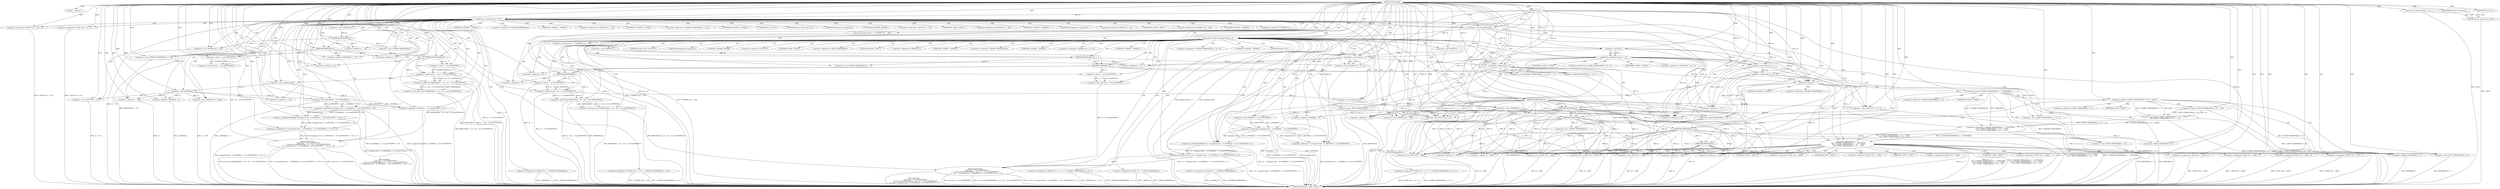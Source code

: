 digraph IGDstartelt {  
"1000102" [label = "(METHOD,IGDstartelt)" ]
"1000386" [label = "(METHOD_RETURN,__int64 __cdecl)" ]
"1000103" [label = "(PARAM,__int64 a1)" ]
"1000104" [label = "(PARAM,int a2)" ]
"1000107" [label = "(<operator>.assignment,result = a1)" ]
"1000111" [label = "(<operator>.greaterThan,a2 > 127)" ]
"1000115" [label = "(<operator>.assignment,*(_DWORD *)a1 = *(_DWORD *)HIDWORD(a1))" ]
"1000117" [label = "(<operator>.cast,(_DWORD *)a1)" ]
"1000121" [label = "(<operator>.cast,(_DWORD *)HIDWORD(a1))" ]
"1000123" [label = "(HIDWORD,HIDWORD(a1))" ]
"1000125" [label = "(<operator>.assignment,*(_DWORD *)(a1 + 123) = *(_DWORD *)(HIDWORD(a1) + 123))" ]
"1000127" [label = "(<operator>.cast,(_DWORD *)(a1 + 123))" ]
"1000129" [label = "(<operator>.addition,a1 + 123)" ]
"1000133" [label = "(<operator>.cast,(_DWORD *)(HIDWORD(a1) + 123))" ]
"1000135" [label = "(<operator>.addition,HIDWORD(a1) + 123)" ]
"1000136" [label = "(HIDWORD,HIDWORD(a1))" ]
"1000139" [label = "(qmemcpy,qmemcpy(\n      (void *)((a1 + 4) & 0xFFFFFFFC),\n      (const void *)(HIDWORD(a1) - (a1 - ((a1 + 4) & 0xFFFFFFFC))),\n      4 * (((unsigned int)a1 - (((_DWORD)a1 + 4) & 0xFFFFFFFC) + 127) >> 2)))" ]
"1000140" [label = "(<operator>.cast,(void *)((a1 + 4) & 0xFFFFFFFC))" ]
"1000142" [label = "(<operator>.and,(a1 + 4) & 0xFFFFFFFC)" ]
"1000143" [label = "(<operator>.addition,a1 + 4)" ]
"1000147" [label = "(<operator>.cast,(const void *)(HIDWORD(a1) - (a1 - ((a1 + 4) & 0xFFFFFFFC))))" ]
"1000149" [label = "(<operator>.subtraction,HIDWORD(a1) - (a1 - ((a1 + 4) & 0xFFFFFFFC)))" ]
"1000150" [label = "(HIDWORD,HIDWORD(a1))" ]
"1000152" [label = "(<operator>.subtraction,a1 - ((a1 + 4) & 0xFFFFFFFC))" ]
"1000154" [label = "(<operator>.and,(a1 + 4) & 0xFFFFFFFC)" ]
"1000155" [label = "(<operator>.addition,a1 + 4)" ]
"1000159" [label = "(<operator>.multiplication,4 * (((unsigned int)a1 - (((_DWORD)a1 + 4) & 0xFFFFFFFC) + 127) >> 2))" ]
"1000161" [label = "(<operator>.arithmeticShiftRight,((unsigned int)a1 - (((_DWORD)a1 + 4) & 0xFFFFFFFC) + 127) >> 2)" ]
"1000162" [label = "(<operator>.subtraction,(unsigned int)a1 - (((_DWORD)a1 + 4) & 0xFFFFFFFC) + 127)" ]
"1000163" [label = "(<operator>.cast,(unsigned int)a1)" ]
"1000166" [label = "(<operator>.addition,(((_DWORD)a1 + 4) & 0xFFFFFFFC) + 127)" ]
"1000167" [label = "(<operator>.and,((_DWORD)a1 + 4) & 0xFFFFFFFC)" ]
"1000168" [label = "(<operator>.addition,(_DWORD)a1 + 4)" ]
"1000169" [label = "(<operator>.cast,(_DWORD)a1)" ]
"1000176" [label = "(<operator>.assignment,*(_BYTE *)(a1 + 127) = 0)" ]
"1000178" [label = "(<operator>.cast,(_BYTE *)(a1 + 127))" ]
"1000180" [label = "(<operator>.addition,a1 + 127)" ]
"1000184" [label = "(<operator>.preIncrement,++*(_DWORD *)(a1 + 384))" ]
"1000186" [label = "(<operator>.cast,(_DWORD *)(a1 + 384))" ]
"1000188" [label = "(<operator>.addition,a1 + 384)" ]
"1000194" [label = "(<operator>.lessThan,(unsigned int)a2 < 4)" ]
"1000195" [label = "(<operator>.cast,(unsigned int)a2)" ]
"1000201" [label = "(IDENTIFIER,a2,if ( a2 ))" ]
"1000203" [label = "(<operator>.assignment,*(_BYTE *)a1 = *(_BYTE *)HIDWORD(a1))" ]
"1000205" [label = "(<operator>.cast,(_BYTE *)a1)" ]
"1000209" [label = "(<operator>.cast,(_BYTE *)HIDWORD(a1))" ]
"1000211" [label = "(HIDWORD,HIDWORD(a1))" ]
"1000214" [label = "(<operator>.notEquals,(a2 & 2) != 0)" ]
"1000215" [label = "(<operator>.and,a2 & 2)" ]
"1000219" [label = "(<operator>.assignment,*(_WORD *)(a1 + a2 - 2) = *(_WORD *)(HIDWORD(a1) + a2 - 2))" ]
"1000221" [label = "(<operator>.cast,(_WORD *)(a1 + a2 - 2))" ]
"1000223" [label = "(<operator>.addition,a1 + a2 - 2)" ]
"1000225" [label = "(<operator>.subtraction,a2 - 2)" ]
"1000229" [label = "(<operator>.cast,(_WORD *)(HIDWORD(a1) + a2 - 2))" ]
"1000231" [label = "(<operator>.addition,HIDWORD(a1) + a2 - 2)" ]
"1000232" [label = "(HIDWORD,HIDWORD(a1))" ]
"1000234" [label = "(<operator>.subtraction,a2 - 2)" ]
"1000239" [label = "(<operator>.assignment,*(_DWORD *)a1 = *(_DWORD *)HIDWORD(a1))" ]
"1000241" [label = "(<operator>.cast,(_DWORD *)a1)" ]
"1000245" [label = "(<operator>.cast,(_DWORD *)HIDWORD(a1))" ]
"1000247" [label = "(HIDWORD,HIDWORD(a1))" ]
"1000249" [label = "(<operator>.assignment,*(_DWORD *)(a1 + a2 - 4) = *(_DWORD *)(HIDWORD(a1) + a2 - 4))" ]
"1000251" [label = "(<operator>.cast,(_DWORD *)(a1 + a2 - 4))" ]
"1000253" [label = "(<operator>.addition,a1 + a2 - 4)" ]
"1000255" [label = "(<operator>.subtraction,a2 - 4)" ]
"1000259" [label = "(<operator>.cast,(_DWORD *)(HIDWORD(a1) + a2 - 4))" ]
"1000261" [label = "(<operator>.addition,HIDWORD(a1) + a2 - 4)" ]
"1000262" [label = "(HIDWORD,HIDWORD(a1))" ]
"1000264" [label = "(<operator>.subtraction,a2 - 4)" ]
"1000267" [label = "(qmemcpy,qmemcpy(\n        (void *)((a1 + 4) & 0xFFFFFFFC),\n        (const void *)(HIDWORD(a1) - (a1 - ((a1 + 4) & 0xFFFFFFFC))),\n        4 * ((a2 + (unsigned int)a1 - (((_DWORD)a1 + 4) & 0xFFFFFFFC)) >> 2)))" ]
"1000268" [label = "(<operator>.cast,(void *)((a1 + 4) & 0xFFFFFFFC))" ]
"1000270" [label = "(<operator>.and,(a1 + 4) & 0xFFFFFFFC)" ]
"1000271" [label = "(<operator>.addition,a1 + 4)" ]
"1000275" [label = "(<operator>.cast,(const void *)(HIDWORD(a1) - (a1 - ((a1 + 4) & 0xFFFFFFFC))))" ]
"1000277" [label = "(<operator>.subtraction,HIDWORD(a1) - (a1 - ((a1 + 4) & 0xFFFFFFFC)))" ]
"1000278" [label = "(HIDWORD,HIDWORD(a1))" ]
"1000280" [label = "(<operator>.subtraction,a1 - ((a1 + 4) & 0xFFFFFFFC))" ]
"1000282" [label = "(<operator>.and,(a1 + 4) & 0xFFFFFFFC)" ]
"1000283" [label = "(<operator>.addition,a1 + 4)" ]
"1000287" [label = "(<operator>.multiplication,4 * ((a2 + (unsigned int)a1 - (((_DWORD)a1 + 4) & 0xFFFFFFFC)) >> 2))" ]
"1000289" [label = "(<operator>.arithmeticShiftRight,(a2 + (unsigned int)a1 - (((_DWORD)a1 + 4) & 0xFFFFFFFC)) >> 2)" ]
"1000290" [label = "(<operator>.addition,a2 + (unsigned int)a1 - (((_DWORD)a1 + 4) & 0xFFFFFFFC))" ]
"1000292" [label = "(<operator>.subtraction,(unsigned int)a1 - (((_DWORD)a1 + 4) & 0xFFFFFFFC))" ]
"1000293" [label = "(<operator>.cast,(unsigned int)a1)" ]
"1000296" [label = "(<operator>.and,((_DWORD)a1 + 4) & 0xFFFFFFFC)" ]
"1000297" [label = "(<operator>.addition,(_DWORD)a1 + 4)" ]
"1000298" [label = "(<operator>.cast,(_DWORD)a1)" ]
"1000304" [label = "(<operator>.assignment,*(_BYTE *)(a1 + a2) = 0)" ]
"1000306" [label = "(<operator>.cast,(_BYTE *)(a1 + a2))" ]
"1000308" [label = "(<operator>.addition,a1 + a2)" ]
"1000312" [label = "(<operator>.preIncrement,++*(_DWORD *)(a1 + 384))" ]
"1000314" [label = "(<operator>.cast,(_DWORD *)(a1 + 384))" ]
"1000316" [label = "(<operator>.addition,a1 + 384)" ]
"1000320" [label = "(<operator>.logicalAnd,a2 == 7\n      && *(_DWORD *)HIDWORD(a1) == 1987208563\n      && *(_WORD *)(HIDWORD(a1) + 4) == 25449\n      && *(_BYTE *)(HIDWORD(a1) + 6) == 101)" ]
"1000321" [label = "(<operator>.equals,a2 == 7)" ]
"1000324" [label = "(<operator>.logicalAnd,*(_DWORD *)HIDWORD(a1) == 1987208563\n      && *(_WORD *)(HIDWORD(a1) + 4) == 25449\n      && *(_BYTE *)(HIDWORD(a1) + 6) == 101)" ]
"1000325" [label = "(<operator>.equals,*(_DWORD *)HIDWORD(a1) == 1987208563)" ]
"1000327" [label = "(<operator>.cast,(_DWORD *)HIDWORD(a1))" ]
"1000329" [label = "(HIDWORD,HIDWORD(a1))" ]
"1000332" [label = "(<operator>.logicalAnd,*(_WORD *)(HIDWORD(a1) + 4) == 25449\n      && *(_BYTE *)(HIDWORD(a1) + 6) == 101)" ]
"1000333" [label = "(<operator>.equals,*(_WORD *)(HIDWORD(a1) + 4) == 25449)" ]
"1000335" [label = "(<operator>.cast,(_WORD *)(HIDWORD(a1) + 4))" ]
"1000337" [label = "(<operator>.addition,HIDWORD(a1) + 4)" ]
"1000338" [label = "(HIDWORD,HIDWORD(a1))" ]
"1000342" [label = "(<operator>.equals,*(_BYTE *)(HIDWORD(a1) + 6) == 101)" ]
"1000344" [label = "(<operator>.cast,(_BYTE *)(HIDWORD(a1) + 6))" ]
"1000346" [label = "(<operator>.addition,HIDWORD(a1) + 6)" ]
"1000347" [label = "(HIDWORD,HIDWORD(a1))" ]
"1000352" [label = "(<operator>.assignment,*(_BYTE *)(a1 + 2436) = 0)" ]
"1000354" [label = "(<operator>.cast,(_BYTE *)(a1 + 2436))" ]
"1000356" [label = "(<operator>.addition,a1 + 2436)" ]
"1000360" [label = "(<operator>.assignment,*(_BYTE *)(a1 + 2564) = 0)" ]
"1000362" [label = "(<operator>.cast,(_BYTE *)(a1 + 2564))" ]
"1000364" [label = "(<operator>.addition,a1 + 2564)" ]
"1000368" [label = "(<operator>.assignment,*(_BYTE *)(a1 + 2692) = 0)" ]
"1000370" [label = "(<operator>.cast,(_BYTE *)(a1 + 2692))" ]
"1000372" [label = "(<operator>.addition,a1 + 2692)" ]
"1000376" [label = "(<operator>.assignment,*(_BYTE *)(a1 + 2820) = 0)" ]
"1000378" [label = "(<operator>.cast,(_BYTE *)(a1 + 2820))" ]
"1000380" [label = "(<operator>.addition,a1 + 2820)" ]
"1000384" [label = "(RETURN,return result;,return result;)" ]
"1000385" [label = "(IDENTIFIER,result,return result;)" ]
"1000116" [label = "(<operator>.indirection,*(_DWORD *)a1)" ]
"1000118" [label = "(UNKNOWN,_DWORD *,_DWORD *)" ]
"1000120" [label = "(<operator>.indirection,*(_DWORD *)HIDWORD(a1))" ]
"1000122" [label = "(UNKNOWN,_DWORD *,_DWORD *)" ]
"1000126" [label = "(<operator>.indirection,*(_DWORD *)(a1 + 123))" ]
"1000128" [label = "(UNKNOWN,_DWORD *,_DWORD *)" ]
"1000132" [label = "(<operator>.indirection,*(_DWORD *)(HIDWORD(a1) + 123))" ]
"1000134" [label = "(UNKNOWN,_DWORD *,_DWORD *)" ]
"1000141" [label = "(UNKNOWN,void *,void *)" ]
"1000148" [label = "(UNKNOWN,const void *,const void *)" ]
"1000164" [label = "(UNKNOWN,unsigned int,unsigned int)" ]
"1000170" [label = "(UNKNOWN,_DWORD,_DWORD)" ]
"1000177" [label = "(<operator>.indirection,*(_BYTE *)(a1 + 127))" ]
"1000179" [label = "(UNKNOWN,_BYTE *,_BYTE *)" ]
"1000185" [label = "(<operator>.indirection,*(_DWORD *)(a1 + 384))" ]
"1000187" [label = "(UNKNOWN,_DWORD *,_DWORD *)" ]
"1000196" [label = "(UNKNOWN,unsigned int,unsigned int)" ]
"1000204" [label = "(<operator>.indirection,*(_BYTE *)a1)" ]
"1000206" [label = "(UNKNOWN,_BYTE *,_BYTE *)" ]
"1000208" [label = "(<operator>.indirection,*(_BYTE *)HIDWORD(a1))" ]
"1000210" [label = "(UNKNOWN,_BYTE *,_BYTE *)" ]
"1000220" [label = "(<operator>.indirection,*(_WORD *)(a1 + a2 - 2))" ]
"1000222" [label = "(UNKNOWN,_WORD *,_WORD *)" ]
"1000228" [label = "(<operator>.indirection,*(_WORD *)(HIDWORD(a1) + a2 - 2))" ]
"1000230" [label = "(UNKNOWN,_WORD *,_WORD *)" ]
"1000240" [label = "(<operator>.indirection,*(_DWORD *)a1)" ]
"1000242" [label = "(UNKNOWN,_DWORD *,_DWORD *)" ]
"1000244" [label = "(<operator>.indirection,*(_DWORD *)HIDWORD(a1))" ]
"1000246" [label = "(UNKNOWN,_DWORD *,_DWORD *)" ]
"1000250" [label = "(<operator>.indirection,*(_DWORD *)(a1 + a2 - 4))" ]
"1000252" [label = "(UNKNOWN,_DWORD *,_DWORD *)" ]
"1000258" [label = "(<operator>.indirection,*(_DWORD *)(HIDWORD(a1) + a2 - 4))" ]
"1000260" [label = "(UNKNOWN,_DWORD *,_DWORD *)" ]
"1000269" [label = "(UNKNOWN,void *,void *)" ]
"1000276" [label = "(UNKNOWN,const void *,const void *)" ]
"1000294" [label = "(UNKNOWN,unsigned int,unsigned int)" ]
"1000299" [label = "(UNKNOWN,_DWORD,_DWORD)" ]
"1000305" [label = "(<operator>.indirection,*(_BYTE *)(a1 + a2))" ]
"1000307" [label = "(UNKNOWN,_BYTE *,_BYTE *)" ]
"1000313" [label = "(<operator>.indirection,*(_DWORD *)(a1 + 384))" ]
"1000315" [label = "(UNKNOWN,_DWORD *,_DWORD *)" ]
"1000326" [label = "(<operator>.indirection,*(_DWORD *)HIDWORD(a1))" ]
"1000328" [label = "(UNKNOWN,_DWORD *,_DWORD *)" ]
"1000334" [label = "(<operator>.indirection,*(_WORD *)(HIDWORD(a1) + 4))" ]
"1000336" [label = "(UNKNOWN,_WORD *,_WORD *)" ]
"1000343" [label = "(<operator>.indirection,*(_BYTE *)(HIDWORD(a1) + 6))" ]
"1000345" [label = "(UNKNOWN,_BYTE *,_BYTE *)" ]
"1000353" [label = "(<operator>.indirection,*(_BYTE *)(a1 + 2436))" ]
"1000355" [label = "(UNKNOWN,_BYTE *,_BYTE *)" ]
"1000361" [label = "(<operator>.indirection,*(_BYTE *)(a1 + 2564))" ]
"1000363" [label = "(UNKNOWN,_BYTE *,_BYTE *)" ]
"1000369" [label = "(<operator>.indirection,*(_BYTE *)(a1 + 2692))" ]
"1000371" [label = "(UNKNOWN,_BYTE *,_BYTE *)" ]
"1000377" [label = "(<operator>.indirection,*(_BYTE *)(a1 + 2820))" ]
"1000379" [label = "(UNKNOWN,_BYTE *,_BYTE *)" ]
  "1000384" -> "1000386"  [ label = "DDG: <RET>"] 
  "1000287" -> "1000386"  [ label = "DDG: (a2 + (unsigned int)a1 - (((_DWORD)a1 + 4) & 0xFFFFFFFC)) >> 2"] 
  "1000166" -> "1000386"  [ label = "DDG: ((_DWORD)a1 + 4) & 0xFFFFFFFC"] 
  "1000159" -> "1000386"  [ label = "DDG: ((unsigned int)a1 - (((_DWORD)a1 + 4) & 0xFFFFFFFC) + 127) >> 2"] 
  "1000267" -> "1000386"  [ label = "DDG: qmemcpy(\n        (void *)((a1 + 4) & 0xFFFFFFFC),\n        (const void *)(HIDWORD(a1) - (a1 - ((a1 + 4) & 0xFFFFFFFC))),\n        4 * ((a2 + (unsigned int)a1 - (((_DWORD)a1 + 4) & 0xFFFFFFFC)) >> 2))"] 
  "1000194" -> "1000386"  [ label = "DDG: (unsigned int)a2 < 4"] 
  "1000332" -> "1000386"  [ label = "DDG: *(_BYTE *)(HIDWORD(a1) + 6) == 101"] 
  "1000347" -> "1000386"  [ label = "DDG: a1"] 
  "1000314" -> "1000386"  [ label = "DDG: a1 + 384"] 
  "1000321" -> "1000386"  [ label = "DDG: a2"] 
  "1000115" -> "1000386"  [ label = "DDG: *(_DWORD *)HIDWORD(a1)"] 
  "1000139" -> "1000386"  [ label = "DDG: qmemcpy(\n      (void *)((a1 + 4) & 0xFFFFFFFC),\n      (const void *)(HIDWORD(a1) - (a1 - ((a1 + 4) & 0xFFFFFFFC))),\n      4 * (((unsigned int)a1 - (((_DWORD)a1 + 4) & 0xFFFFFFFC) + 127) >> 2))"] 
  "1000162" -> "1000386"  [ label = "DDG: (unsigned int)a1"] 
  "1000221" -> "1000386"  [ label = "DDG: a1 + a2 - 2"] 
  "1000324" -> "1000386"  [ label = "DDG: *(_DWORD *)HIDWORD(a1) == 1987208563"] 
  "1000188" -> "1000386"  [ label = "DDG: a1"] 
  "1000162" -> "1000386"  [ label = "DDG: (((_DWORD)a1 + 4) & 0xFFFFFFFC) + 127"] 
  "1000239" -> "1000386"  [ label = "DDG: *(_DWORD *)HIDWORD(a1)"] 
  "1000329" -> "1000386"  [ label = "DDG: a1"] 
  "1000352" -> "1000386"  [ label = "DDG: *(_BYTE *)(a1 + 2436)"] 
  "1000320" -> "1000386"  [ label = "DDG: a2 == 7"] 
  "1000335" -> "1000386"  [ label = "DDG: HIDWORD(a1) + 4"] 
  "1000306" -> "1000386"  [ label = "DDG: a1 + a2"] 
  "1000249" -> "1000386"  [ label = "DDG: *(_DWORD *)(HIDWORD(a1) + a2 - 4)"] 
  "1000312" -> "1000386"  [ label = "DDG: *(_DWORD *)(a1 + 384)"] 
  "1000333" -> "1000386"  [ label = "DDG: *(_WORD *)(HIDWORD(a1) + 4)"] 
  "1000209" -> "1000386"  [ label = "DDG: HIDWORD(a1)"] 
  "1000362" -> "1000386"  [ label = "DDG: a1 + 2564"] 
  "1000368" -> "1000386"  [ label = "DDG: *(_BYTE *)(a1 + 2692)"] 
  "1000289" -> "1000386"  [ label = "DDG: a2 + (unsigned int)a1 - (((_DWORD)a1 + 4) & 0xFFFFFFFC)"] 
  "1000378" -> "1000386"  [ label = "DDG: a1 + 2820"] 
  "1000149" -> "1000386"  [ label = "DDG: a1 - ((a1 + 4) & 0xFFFFFFFC)"] 
  "1000231" -> "1000386"  [ label = "DDG: a2 - 2"] 
  "1000297" -> "1000386"  [ label = "DDG: (_DWORD)a1"] 
  "1000354" -> "1000386"  [ label = "DDG: a1 + 2436"] 
  "1000292" -> "1000386"  [ label = "DDG: ((_DWORD)a1 + 4) & 0xFFFFFFFC"] 
  "1000320" -> "1000386"  [ label = "DDG: a2 == 7\n      && *(_DWORD *)HIDWORD(a1) == 1987208563\n      && *(_WORD *)(HIDWORD(a1) + 4) == 25449\n      && *(_BYTE *)(HIDWORD(a1) + 6) == 101"] 
  "1000282" -> "1000386"  [ label = "DDG: a1 + 4"] 
  "1000219" -> "1000386"  [ label = "DDG: *(_WORD *)(a1 + a2 - 2)"] 
  "1000214" -> "1000386"  [ label = "DDG: (a2 & 2) != 0"] 
  "1000249" -> "1000386"  [ label = "DDG: *(_DWORD *)(a1 + a2 - 4)"] 
  "1000267" -> "1000386"  [ label = "DDG: (void *)((a1 + 4) & 0xFFFFFFFC)"] 
  "1000290" -> "1000386"  [ label = "DDG: (unsigned int)a1 - (((_DWORD)a1 + 4) & 0xFFFFFFFC)"] 
  "1000149" -> "1000386"  [ label = "DDG: HIDWORD(a1)"] 
  "1000147" -> "1000386"  [ label = "DDG: HIDWORD(a1) - (a1 - ((a1 + 4) & 0xFFFFFFFC))"] 
  "1000178" -> "1000386"  [ label = "DDG: a1 + 127"] 
  "1000139" -> "1000386"  [ label = "DDG: (const void *)(HIDWORD(a1) - (a1 - ((a1 + 4) & 0xFFFFFFFC)))"] 
  "1000203" -> "1000386"  [ label = "DDG: *(_BYTE *)a1"] 
  "1000251" -> "1000386"  [ label = "DDG: a1 + a2 - 4"] 
  "1000154" -> "1000386"  [ label = "DDG: a1 + 4"] 
  "1000280" -> "1000386"  [ label = "DDG: (a1 + 4) & 0xFFFFFFFC"] 
  "1000115" -> "1000386"  [ label = "DDG: *(_DWORD *)a1"] 
  "1000214" -> "1000386"  [ label = "DDG: a2 & 2"] 
  "1000275" -> "1000386"  [ label = "DDG: HIDWORD(a1) - (a1 - ((a1 + 4) & 0xFFFFFFFC))"] 
  "1000344" -> "1000386"  [ label = "DDG: HIDWORD(a1) + 6"] 
  "1000292" -> "1000386"  [ label = "DDG: (unsigned int)a1"] 
  "1000139" -> "1000386"  [ label = "DDG: 4 * (((unsigned int)a1 - (((_DWORD)a1 + 4) & 0xFFFFFFFC) + 127) >> 2)"] 
  "1000231" -> "1000386"  [ label = "DDG: HIDWORD(a1)"] 
  "1000104" -> "1000386"  [ label = "DDG: a2"] 
  "1000360" -> "1000386"  [ label = "DDG: *(_BYTE *)(a1 + 2564)"] 
  "1000184" -> "1000386"  [ label = "DDG: *(_DWORD *)(a1 + 384)"] 
  "1000267" -> "1000386"  [ label = "DDG: (const void *)(HIDWORD(a1) - (a1 - ((a1 + 4) & 0xFFFFFFFC)))"] 
  "1000259" -> "1000386"  [ label = "DDG: HIDWORD(a1) + a2 - 4"] 
  "1000342" -> "1000386"  [ label = "DDG: *(_BYTE *)(HIDWORD(a1) + 6)"] 
  "1000229" -> "1000386"  [ label = "DDG: HIDWORD(a1) + a2 - 2"] 
  "1000267" -> "1000386"  [ label = "DDG: 4 * ((a2 + (unsigned int)a1 - (((_DWORD)a1 + 4) & 0xFFFFFFFC)) >> 2)"] 
  "1000370" -> "1000386"  [ label = "DDG: a1 + 2692"] 
  "1000316" -> "1000386"  [ label = "DDG: a1"] 
  "1000324" -> "1000386"  [ label = "DDG: *(_WORD *)(HIDWORD(a1) + 4) == 25449\n      && *(_BYTE *)(HIDWORD(a1) + 6) == 101"] 
  "1000186" -> "1000386"  [ label = "DDG: a1 + 384"] 
  "1000203" -> "1000386"  [ label = "DDG: *(_BYTE *)HIDWORD(a1)"] 
  "1000133" -> "1000386"  [ label = "DDG: HIDWORD(a1) + 123"] 
  "1000125" -> "1000386"  [ label = "DDG: *(_DWORD *)(a1 + 123)"] 
  "1000277" -> "1000386"  [ label = "DDG: a1 - ((a1 + 4) & 0xFFFFFFFC)"] 
  "1000219" -> "1000386"  [ label = "DDG: *(_WORD *)(HIDWORD(a1) + a2 - 2)"] 
  "1000327" -> "1000386"  [ label = "DDG: HIDWORD(a1)"] 
  "1000176" -> "1000386"  [ label = "DDG: *(_BYTE *)(a1 + 127)"] 
  "1000376" -> "1000386"  [ label = "DDG: *(_BYTE *)(a1 + 2820)"] 
  "1000168" -> "1000386"  [ label = "DDG: (_DWORD)a1"] 
  "1000338" -> "1000386"  [ label = "DDG: a1"] 
  "1000346" -> "1000386"  [ label = "DDG: HIDWORD(a1)"] 
  "1000139" -> "1000386"  [ label = "DDG: (void *)((a1 + 4) & 0xFFFFFFFC)"] 
  "1000277" -> "1000386"  [ label = "DDG: HIDWORD(a1)"] 
  "1000261" -> "1000386"  [ label = "DDG: a2 - 4"] 
  "1000304" -> "1000386"  [ label = "DDG: *(_BYTE *)(a1 + a2)"] 
  "1000127" -> "1000386"  [ label = "DDG: a1 + 123"] 
  "1000111" -> "1000386"  [ label = "DDG: a2"] 
  "1000111" -> "1000386"  [ label = "DDG: a2 > 127"] 
  "1000194" -> "1000386"  [ label = "DDG: (unsigned int)a2"] 
  "1000325" -> "1000386"  [ label = "DDG: *(_DWORD *)HIDWORD(a1)"] 
  "1000296" -> "1000386"  [ label = "DDG: (_DWORD)a1 + 4"] 
  "1000152" -> "1000386"  [ label = "DDG: (a1 + 4) & 0xFFFFFFFC"] 
  "1000380" -> "1000386"  [ label = "DDG: a1"] 
  "1000239" -> "1000386"  [ label = "DDG: *(_DWORD *)a1"] 
  "1000320" -> "1000386"  [ label = "DDG: *(_DWORD *)HIDWORD(a1) == 1987208563\n      && *(_WORD *)(HIDWORD(a1) + 4) == 25449\n      && *(_BYTE *)(HIDWORD(a1) + 6) == 101"] 
  "1000337" -> "1000386"  [ label = "DDG: HIDWORD(a1)"] 
  "1000167" -> "1000386"  [ label = "DDG: (_DWORD)a1 + 4"] 
  "1000107" -> "1000386"  [ label = "DDG: result"] 
  "1000161" -> "1000386"  [ label = "DDG: (unsigned int)a1 - (((_DWORD)a1 + 4) & 0xFFFFFFFC) + 127"] 
  "1000125" -> "1000386"  [ label = "DDG: *(_DWORD *)(HIDWORD(a1) + 123)"] 
  "1000332" -> "1000386"  [ label = "DDG: *(_WORD *)(HIDWORD(a1) + 4) == 25449"] 
  "1000102" -> "1000103"  [ label = "DDG: "] 
  "1000102" -> "1000104"  [ label = "DDG: "] 
  "1000102" -> "1000107"  [ label = "DDG: "] 
  "1000104" -> "1000111"  [ label = "DDG: a2"] 
  "1000102" -> "1000111"  [ label = "DDG: "] 
  "1000102" -> "1000117"  [ label = "DDG: "] 
  "1000123" -> "1000121"  [ label = "DDG: a1"] 
  "1000117" -> "1000123"  [ label = "DDG: a1"] 
  "1000102" -> "1000123"  [ label = "DDG: "] 
  "1000123" -> "1000127"  [ label = "DDG: a1"] 
  "1000102" -> "1000127"  [ label = "DDG: "] 
  "1000123" -> "1000129"  [ label = "DDG: a1"] 
  "1000102" -> "1000129"  [ label = "DDG: "] 
  "1000136" -> "1000133"  [ label = "DDG: a1"] 
  "1000102" -> "1000133"  [ label = "DDG: "] 
  "1000136" -> "1000135"  [ label = "DDG: a1"] 
  "1000102" -> "1000136"  [ label = "DDG: "] 
  "1000123" -> "1000136"  [ label = "DDG: a1"] 
  "1000102" -> "1000135"  [ label = "DDG: "] 
  "1000140" -> "1000139"  [ label = "DDG: (a1 + 4) & 0xFFFFFFFC"] 
  "1000142" -> "1000140"  [ label = "DDG: a1 + 4"] 
  "1000142" -> "1000140"  [ label = "DDG: 0xFFFFFFFC"] 
  "1000136" -> "1000142"  [ label = "DDG: a1"] 
  "1000102" -> "1000142"  [ label = "DDG: "] 
  "1000136" -> "1000143"  [ label = "DDG: a1"] 
  "1000102" -> "1000143"  [ label = "DDG: "] 
  "1000147" -> "1000139"  [ label = "DDG: HIDWORD(a1) - (a1 - ((a1 + 4) & 0xFFFFFFFC))"] 
  "1000149" -> "1000147"  [ label = "DDG: HIDWORD(a1)"] 
  "1000149" -> "1000147"  [ label = "DDG: a1 - ((a1 + 4) & 0xFFFFFFFC)"] 
  "1000150" -> "1000149"  [ label = "DDG: a1"] 
  "1000102" -> "1000150"  [ label = "DDG: "] 
  "1000136" -> "1000150"  [ label = "DDG: a1"] 
  "1000152" -> "1000149"  [ label = "DDG: a1"] 
  "1000152" -> "1000149"  [ label = "DDG: (a1 + 4) & 0xFFFFFFFC"] 
  "1000102" -> "1000152"  [ label = "DDG: "] 
  "1000150" -> "1000152"  [ label = "DDG: a1"] 
  "1000154" -> "1000152"  [ label = "DDG: a1 + 4"] 
  "1000154" -> "1000152"  [ label = "DDG: 0xFFFFFFFC"] 
  "1000150" -> "1000154"  [ label = "DDG: a1"] 
  "1000102" -> "1000154"  [ label = "DDG: "] 
  "1000150" -> "1000155"  [ label = "DDG: a1"] 
  "1000102" -> "1000155"  [ label = "DDG: "] 
  "1000159" -> "1000139"  [ label = "DDG: 4"] 
  "1000159" -> "1000139"  [ label = "DDG: ((unsigned int)a1 - (((_DWORD)a1 + 4) & 0xFFFFFFFC) + 127) >> 2"] 
  "1000102" -> "1000159"  [ label = "DDG: "] 
  "1000161" -> "1000159"  [ label = "DDG: (unsigned int)a1 - (((_DWORD)a1 + 4) & 0xFFFFFFFC) + 127"] 
  "1000161" -> "1000159"  [ label = "DDG: 2"] 
  "1000162" -> "1000161"  [ label = "DDG: (unsigned int)a1"] 
  "1000162" -> "1000161"  [ label = "DDG: (((_DWORD)a1 + 4) & 0xFFFFFFFC) + 127"] 
  "1000163" -> "1000162"  [ label = "DDG: a1"] 
  "1000152" -> "1000163"  [ label = "DDG: a1"] 
  "1000102" -> "1000163"  [ label = "DDG: "] 
  "1000167" -> "1000162"  [ label = "DDG: (_DWORD)a1 + 4"] 
  "1000167" -> "1000162"  [ label = "DDG: 0xFFFFFFFC"] 
  "1000102" -> "1000162"  [ label = "DDG: "] 
  "1000167" -> "1000166"  [ label = "DDG: (_DWORD)a1 + 4"] 
  "1000167" -> "1000166"  [ label = "DDG: 0xFFFFFFFC"] 
  "1000169" -> "1000167"  [ label = "DDG: a1"] 
  "1000102" -> "1000167"  [ label = "DDG: "] 
  "1000169" -> "1000168"  [ label = "DDG: a1"] 
  "1000163" -> "1000169"  [ label = "DDG: a1"] 
  "1000102" -> "1000169"  [ label = "DDG: "] 
  "1000102" -> "1000168"  [ label = "DDG: "] 
  "1000102" -> "1000166"  [ label = "DDG: "] 
  "1000102" -> "1000161"  [ label = "DDG: "] 
  "1000102" -> "1000176"  [ label = "DDG: "] 
  "1000169" -> "1000178"  [ label = "DDG: a1"] 
  "1000102" -> "1000178"  [ label = "DDG: "] 
  "1000169" -> "1000180"  [ label = "DDG: a1"] 
  "1000102" -> "1000180"  [ label = "DDG: "] 
  "1000102" -> "1000186"  [ label = "DDG: "] 
  "1000169" -> "1000186"  [ label = "DDG: a1"] 
  "1000102" -> "1000188"  [ label = "DDG: "] 
  "1000169" -> "1000188"  [ label = "DDG: a1"] 
  "1000195" -> "1000194"  [ label = "DDG: a2"] 
  "1000111" -> "1000195"  [ label = "DDG: a2"] 
  "1000104" -> "1000195"  [ label = "DDG: a2"] 
  "1000102" -> "1000195"  [ label = "DDG: "] 
  "1000102" -> "1000194"  [ label = "DDG: "] 
  "1000102" -> "1000201"  [ label = "DDG: "] 
  "1000102" -> "1000205"  [ label = "DDG: "] 
  "1000211" -> "1000209"  [ label = "DDG: a1"] 
  "1000205" -> "1000211"  [ label = "DDG: a1"] 
  "1000102" -> "1000211"  [ label = "DDG: "] 
  "1000215" -> "1000214"  [ label = "DDG: a2"] 
  "1000215" -> "1000214"  [ label = "DDG: 2"] 
  "1000195" -> "1000215"  [ label = "DDG: a2"] 
  "1000104" -> "1000215"  [ label = "DDG: a2"] 
  "1000102" -> "1000215"  [ label = "DDG: "] 
  "1000102" -> "1000214"  [ label = "DDG: "] 
  "1000211" -> "1000221"  [ label = "DDG: a1"] 
  "1000102" -> "1000221"  [ label = "DDG: "] 
  "1000225" -> "1000221"  [ label = "DDG: a2"] 
  "1000225" -> "1000221"  [ label = "DDG: 2"] 
  "1000211" -> "1000223"  [ label = "DDG: a1"] 
  "1000102" -> "1000223"  [ label = "DDG: "] 
  "1000225" -> "1000223"  [ label = "DDG: a2"] 
  "1000225" -> "1000223"  [ label = "DDG: 2"] 
  "1000215" -> "1000225"  [ label = "DDG: a2"] 
  "1000104" -> "1000225"  [ label = "DDG: a2"] 
  "1000102" -> "1000225"  [ label = "DDG: "] 
  "1000232" -> "1000229"  [ label = "DDG: a1"] 
  "1000234" -> "1000229"  [ label = "DDG: a2"] 
  "1000234" -> "1000229"  [ label = "DDG: 2"] 
  "1000232" -> "1000231"  [ label = "DDG: a1"] 
  "1000102" -> "1000232"  [ label = "DDG: "] 
  "1000211" -> "1000232"  [ label = "DDG: a1"] 
  "1000234" -> "1000231"  [ label = "DDG: a2"] 
  "1000234" -> "1000231"  [ label = "DDG: 2"] 
  "1000225" -> "1000234"  [ label = "DDG: a2"] 
  "1000104" -> "1000234"  [ label = "DDG: a2"] 
  "1000102" -> "1000234"  [ label = "DDG: "] 
  "1000102" -> "1000241"  [ label = "DDG: "] 
  "1000247" -> "1000245"  [ label = "DDG: a1"] 
  "1000241" -> "1000247"  [ label = "DDG: a1"] 
  "1000102" -> "1000247"  [ label = "DDG: "] 
  "1000247" -> "1000251"  [ label = "DDG: a1"] 
  "1000102" -> "1000251"  [ label = "DDG: "] 
  "1000255" -> "1000251"  [ label = "DDG: a2"] 
  "1000255" -> "1000251"  [ label = "DDG: 4"] 
  "1000247" -> "1000253"  [ label = "DDG: a1"] 
  "1000102" -> "1000253"  [ label = "DDG: "] 
  "1000255" -> "1000253"  [ label = "DDG: a2"] 
  "1000255" -> "1000253"  [ label = "DDG: 4"] 
  "1000195" -> "1000255"  [ label = "DDG: a2"] 
  "1000104" -> "1000255"  [ label = "DDG: a2"] 
  "1000102" -> "1000255"  [ label = "DDG: "] 
  "1000262" -> "1000259"  [ label = "DDG: a1"] 
  "1000264" -> "1000259"  [ label = "DDG: a2"] 
  "1000264" -> "1000259"  [ label = "DDG: 4"] 
  "1000262" -> "1000261"  [ label = "DDG: a1"] 
  "1000102" -> "1000262"  [ label = "DDG: "] 
  "1000247" -> "1000262"  [ label = "DDG: a1"] 
  "1000264" -> "1000261"  [ label = "DDG: a2"] 
  "1000264" -> "1000261"  [ label = "DDG: 4"] 
  "1000255" -> "1000264"  [ label = "DDG: a2"] 
  "1000104" -> "1000264"  [ label = "DDG: a2"] 
  "1000102" -> "1000264"  [ label = "DDG: "] 
  "1000268" -> "1000267"  [ label = "DDG: (a1 + 4) & 0xFFFFFFFC"] 
  "1000270" -> "1000268"  [ label = "DDG: a1 + 4"] 
  "1000270" -> "1000268"  [ label = "DDG: 0xFFFFFFFC"] 
  "1000262" -> "1000270"  [ label = "DDG: a1"] 
  "1000102" -> "1000270"  [ label = "DDG: "] 
  "1000262" -> "1000271"  [ label = "DDG: a1"] 
  "1000102" -> "1000271"  [ label = "DDG: "] 
  "1000275" -> "1000267"  [ label = "DDG: HIDWORD(a1) - (a1 - ((a1 + 4) & 0xFFFFFFFC))"] 
  "1000277" -> "1000275"  [ label = "DDG: HIDWORD(a1)"] 
  "1000277" -> "1000275"  [ label = "DDG: a1 - ((a1 + 4) & 0xFFFFFFFC)"] 
  "1000278" -> "1000277"  [ label = "DDG: a1"] 
  "1000102" -> "1000278"  [ label = "DDG: "] 
  "1000262" -> "1000278"  [ label = "DDG: a1"] 
  "1000280" -> "1000277"  [ label = "DDG: a1"] 
  "1000280" -> "1000277"  [ label = "DDG: (a1 + 4) & 0xFFFFFFFC"] 
  "1000102" -> "1000280"  [ label = "DDG: "] 
  "1000278" -> "1000280"  [ label = "DDG: a1"] 
  "1000282" -> "1000280"  [ label = "DDG: a1 + 4"] 
  "1000282" -> "1000280"  [ label = "DDG: 0xFFFFFFFC"] 
  "1000278" -> "1000282"  [ label = "DDG: a1"] 
  "1000102" -> "1000282"  [ label = "DDG: "] 
  "1000278" -> "1000283"  [ label = "DDG: a1"] 
  "1000102" -> "1000283"  [ label = "DDG: "] 
  "1000287" -> "1000267"  [ label = "DDG: 4"] 
  "1000287" -> "1000267"  [ label = "DDG: (a2 + (unsigned int)a1 - (((_DWORD)a1 + 4) & 0xFFFFFFFC)) >> 2"] 
  "1000102" -> "1000287"  [ label = "DDG: "] 
  "1000289" -> "1000287"  [ label = "DDG: a2 + (unsigned int)a1 - (((_DWORD)a1 + 4) & 0xFFFFFFFC)"] 
  "1000289" -> "1000287"  [ label = "DDG: 2"] 
  "1000264" -> "1000289"  [ label = "DDG: a2"] 
  "1000104" -> "1000289"  [ label = "DDG: a2"] 
  "1000102" -> "1000289"  [ label = "DDG: "] 
  "1000292" -> "1000289"  [ label = "DDG: (unsigned int)a1"] 
  "1000292" -> "1000289"  [ label = "DDG: ((_DWORD)a1 + 4) & 0xFFFFFFFC"] 
  "1000264" -> "1000290"  [ label = "DDG: a2"] 
  "1000104" -> "1000290"  [ label = "DDG: a2"] 
  "1000102" -> "1000290"  [ label = "DDG: "] 
  "1000292" -> "1000290"  [ label = "DDG: (unsigned int)a1"] 
  "1000292" -> "1000290"  [ label = "DDG: ((_DWORD)a1 + 4) & 0xFFFFFFFC"] 
  "1000293" -> "1000292"  [ label = "DDG: a1"] 
  "1000280" -> "1000293"  [ label = "DDG: a1"] 
  "1000102" -> "1000293"  [ label = "DDG: "] 
  "1000296" -> "1000292"  [ label = "DDG: (_DWORD)a1 + 4"] 
  "1000296" -> "1000292"  [ label = "DDG: 0xFFFFFFFC"] 
  "1000298" -> "1000296"  [ label = "DDG: a1"] 
  "1000102" -> "1000296"  [ label = "DDG: "] 
  "1000298" -> "1000297"  [ label = "DDG: a1"] 
  "1000293" -> "1000298"  [ label = "DDG: a1"] 
  "1000102" -> "1000298"  [ label = "DDG: "] 
  "1000102" -> "1000297"  [ label = "DDG: "] 
  "1000102" -> "1000304"  [ label = "DDG: "] 
  "1000211" -> "1000306"  [ label = "DDG: a1"] 
  "1000232" -> "1000306"  [ label = "DDG: a1"] 
  "1000298" -> "1000306"  [ label = "DDG: a1"] 
  "1000102" -> "1000306"  [ label = "DDG: "] 
  "1000215" -> "1000306"  [ label = "DDG: a2"] 
  "1000195" -> "1000306"  [ label = "DDG: a2"] 
  "1000234" -> "1000306"  [ label = "DDG: a2"] 
  "1000104" -> "1000306"  [ label = "DDG: a2"] 
  "1000264" -> "1000306"  [ label = "DDG: a2"] 
  "1000211" -> "1000308"  [ label = "DDG: a1"] 
  "1000232" -> "1000308"  [ label = "DDG: a1"] 
  "1000298" -> "1000308"  [ label = "DDG: a1"] 
  "1000102" -> "1000308"  [ label = "DDG: "] 
  "1000215" -> "1000308"  [ label = "DDG: a2"] 
  "1000195" -> "1000308"  [ label = "DDG: a2"] 
  "1000234" -> "1000308"  [ label = "DDG: a2"] 
  "1000104" -> "1000308"  [ label = "DDG: a2"] 
  "1000264" -> "1000308"  [ label = "DDG: a2"] 
  "1000102" -> "1000314"  [ label = "DDG: "] 
  "1000211" -> "1000314"  [ label = "DDG: a1"] 
  "1000232" -> "1000314"  [ label = "DDG: a1"] 
  "1000298" -> "1000314"  [ label = "DDG: a1"] 
  "1000102" -> "1000316"  [ label = "DDG: "] 
  "1000211" -> "1000316"  [ label = "DDG: a1"] 
  "1000232" -> "1000316"  [ label = "DDG: a1"] 
  "1000298" -> "1000316"  [ label = "DDG: a1"] 
  "1000321" -> "1000320"  [ label = "DDG: a2"] 
  "1000321" -> "1000320"  [ label = "DDG: 7"] 
  "1000104" -> "1000321"  [ label = "DDG: a2"] 
  "1000102" -> "1000321"  [ label = "DDG: "] 
  "1000215" -> "1000321"  [ label = "DDG: a2"] 
  "1000195" -> "1000321"  [ label = "DDG: a2"] 
  "1000234" -> "1000321"  [ label = "DDG: a2"] 
  "1000264" -> "1000321"  [ label = "DDG: a2"] 
  "1000324" -> "1000320"  [ label = "DDG: *(_DWORD *)HIDWORD(a1) == 1987208563"] 
  "1000324" -> "1000320"  [ label = "DDG: *(_WORD *)(HIDWORD(a1) + 4) == 25449\n      && *(_BYTE *)(HIDWORD(a1) + 6) == 101"] 
  "1000325" -> "1000324"  [ label = "DDG: *(_DWORD *)HIDWORD(a1)"] 
  "1000325" -> "1000324"  [ label = "DDG: 1987208563"] 
  "1000329" -> "1000327"  [ label = "DDG: a1"] 
  "1000102" -> "1000329"  [ label = "DDG: "] 
  "1000211" -> "1000329"  [ label = "DDG: a1"] 
  "1000232" -> "1000329"  [ label = "DDG: a1"] 
  "1000298" -> "1000329"  [ label = "DDG: a1"] 
  "1000102" -> "1000325"  [ label = "DDG: "] 
  "1000332" -> "1000324"  [ label = "DDG: *(_WORD *)(HIDWORD(a1) + 4) == 25449"] 
  "1000332" -> "1000324"  [ label = "DDG: *(_BYTE *)(HIDWORD(a1) + 6) == 101"] 
  "1000333" -> "1000332"  [ label = "DDG: *(_WORD *)(HIDWORD(a1) + 4)"] 
  "1000333" -> "1000332"  [ label = "DDG: 25449"] 
  "1000338" -> "1000335"  [ label = "DDG: a1"] 
  "1000102" -> "1000335"  [ label = "DDG: "] 
  "1000338" -> "1000337"  [ label = "DDG: a1"] 
  "1000329" -> "1000338"  [ label = "DDG: a1"] 
  "1000102" -> "1000338"  [ label = "DDG: "] 
  "1000102" -> "1000337"  [ label = "DDG: "] 
  "1000102" -> "1000333"  [ label = "DDG: "] 
  "1000342" -> "1000332"  [ label = "DDG: *(_BYTE *)(HIDWORD(a1) + 6)"] 
  "1000342" -> "1000332"  [ label = "DDG: 101"] 
  "1000347" -> "1000344"  [ label = "DDG: a1"] 
  "1000102" -> "1000344"  [ label = "DDG: "] 
  "1000347" -> "1000346"  [ label = "DDG: a1"] 
  "1000338" -> "1000347"  [ label = "DDG: a1"] 
  "1000102" -> "1000347"  [ label = "DDG: "] 
  "1000102" -> "1000346"  [ label = "DDG: "] 
  "1000102" -> "1000342"  [ label = "DDG: "] 
  "1000102" -> "1000352"  [ label = "DDG: "] 
  "1000347" -> "1000354"  [ label = "DDG: a1"] 
  "1000329" -> "1000354"  [ label = "DDG: a1"] 
  "1000338" -> "1000354"  [ label = "DDG: a1"] 
  "1000102" -> "1000354"  [ label = "DDG: "] 
  "1000211" -> "1000354"  [ label = "DDG: a1"] 
  "1000232" -> "1000354"  [ label = "DDG: a1"] 
  "1000298" -> "1000354"  [ label = "DDG: a1"] 
  "1000347" -> "1000356"  [ label = "DDG: a1"] 
  "1000329" -> "1000356"  [ label = "DDG: a1"] 
  "1000338" -> "1000356"  [ label = "DDG: a1"] 
  "1000102" -> "1000356"  [ label = "DDG: "] 
  "1000211" -> "1000356"  [ label = "DDG: a1"] 
  "1000232" -> "1000356"  [ label = "DDG: a1"] 
  "1000298" -> "1000356"  [ label = "DDG: a1"] 
  "1000102" -> "1000360"  [ label = "DDG: "] 
  "1000102" -> "1000362"  [ label = "DDG: "] 
  "1000347" -> "1000362"  [ label = "DDG: a1"] 
  "1000329" -> "1000362"  [ label = "DDG: a1"] 
  "1000338" -> "1000362"  [ label = "DDG: a1"] 
  "1000211" -> "1000362"  [ label = "DDG: a1"] 
  "1000232" -> "1000362"  [ label = "DDG: a1"] 
  "1000298" -> "1000362"  [ label = "DDG: a1"] 
  "1000102" -> "1000364"  [ label = "DDG: "] 
  "1000347" -> "1000364"  [ label = "DDG: a1"] 
  "1000329" -> "1000364"  [ label = "DDG: a1"] 
  "1000338" -> "1000364"  [ label = "DDG: a1"] 
  "1000211" -> "1000364"  [ label = "DDG: a1"] 
  "1000232" -> "1000364"  [ label = "DDG: a1"] 
  "1000298" -> "1000364"  [ label = "DDG: a1"] 
  "1000102" -> "1000368"  [ label = "DDG: "] 
  "1000102" -> "1000370"  [ label = "DDG: "] 
  "1000347" -> "1000370"  [ label = "DDG: a1"] 
  "1000329" -> "1000370"  [ label = "DDG: a1"] 
  "1000338" -> "1000370"  [ label = "DDG: a1"] 
  "1000211" -> "1000370"  [ label = "DDG: a1"] 
  "1000232" -> "1000370"  [ label = "DDG: a1"] 
  "1000298" -> "1000370"  [ label = "DDG: a1"] 
  "1000102" -> "1000372"  [ label = "DDG: "] 
  "1000347" -> "1000372"  [ label = "DDG: a1"] 
  "1000329" -> "1000372"  [ label = "DDG: a1"] 
  "1000338" -> "1000372"  [ label = "DDG: a1"] 
  "1000211" -> "1000372"  [ label = "DDG: a1"] 
  "1000232" -> "1000372"  [ label = "DDG: a1"] 
  "1000298" -> "1000372"  [ label = "DDG: a1"] 
  "1000102" -> "1000376"  [ label = "DDG: "] 
  "1000102" -> "1000378"  [ label = "DDG: "] 
  "1000347" -> "1000378"  [ label = "DDG: a1"] 
  "1000329" -> "1000378"  [ label = "DDG: a1"] 
  "1000338" -> "1000378"  [ label = "DDG: a1"] 
  "1000211" -> "1000378"  [ label = "DDG: a1"] 
  "1000232" -> "1000378"  [ label = "DDG: a1"] 
  "1000298" -> "1000378"  [ label = "DDG: a1"] 
  "1000102" -> "1000380"  [ label = "DDG: "] 
  "1000347" -> "1000380"  [ label = "DDG: a1"] 
  "1000329" -> "1000380"  [ label = "DDG: a1"] 
  "1000338" -> "1000380"  [ label = "DDG: a1"] 
  "1000211" -> "1000380"  [ label = "DDG: a1"] 
  "1000232" -> "1000380"  [ label = "DDG: a1"] 
  "1000298" -> "1000380"  [ label = "DDG: a1"] 
  "1000385" -> "1000384"  [ label = "DDG: result"] 
  "1000107" -> "1000384"  [ label = "DDG: result"] 
  "1000102" -> "1000385"  [ label = "DDG: "] 
  "1000111" -> "1000128"  [ label = "CDG: "] 
  "1000111" -> "1000127"  [ label = "CDG: "] 
  "1000111" -> "1000126"  [ label = "CDG: "] 
  "1000111" -> "1000125"  [ label = "CDG: "] 
  "1000111" -> "1000123"  [ label = "CDG: "] 
  "1000111" -> "1000122"  [ label = "CDG: "] 
  "1000111" -> "1000121"  [ label = "CDG: "] 
  "1000111" -> "1000120"  [ label = "CDG: "] 
  "1000111" -> "1000118"  [ label = "CDG: "] 
  "1000111" -> "1000117"  [ label = "CDG: "] 
  "1000111" -> "1000116"  [ label = "CDG: "] 
  "1000111" -> "1000115"  [ label = "CDG: "] 
  "1000111" -> "1000143"  [ label = "CDG: "] 
  "1000111" -> "1000142"  [ label = "CDG: "] 
  "1000111" -> "1000141"  [ label = "CDG: "] 
  "1000111" -> "1000140"  [ label = "CDG: "] 
  "1000111" -> "1000139"  [ label = "CDG: "] 
  "1000111" -> "1000136"  [ label = "CDG: "] 
  "1000111" -> "1000135"  [ label = "CDG: "] 
  "1000111" -> "1000134"  [ label = "CDG: "] 
  "1000111" -> "1000133"  [ label = "CDG: "] 
  "1000111" -> "1000132"  [ label = "CDG: "] 
  "1000111" -> "1000129"  [ label = "CDG: "] 
  "1000111" -> "1000159"  [ label = "CDG: "] 
  "1000111" -> "1000155"  [ label = "CDG: "] 
  "1000111" -> "1000154"  [ label = "CDG: "] 
  "1000111" -> "1000152"  [ label = "CDG: "] 
  "1000111" -> "1000150"  [ label = "CDG: "] 
  "1000111" -> "1000149"  [ label = "CDG: "] 
  "1000111" -> "1000148"  [ label = "CDG: "] 
  "1000111" -> "1000147"  [ label = "CDG: "] 
  "1000111" -> "1000176"  [ label = "CDG: "] 
  "1000111" -> "1000170"  [ label = "CDG: "] 
  "1000111" -> "1000169"  [ label = "CDG: "] 
  "1000111" -> "1000168"  [ label = "CDG: "] 
  "1000111" -> "1000167"  [ label = "CDG: "] 
  "1000111" -> "1000166"  [ label = "CDG: "] 
  "1000111" -> "1000164"  [ label = "CDG: "] 
  "1000111" -> "1000163"  [ label = "CDG: "] 
  "1000111" -> "1000162"  [ label = "CDG: "] 
  "1000111" -> "1000161"  [ label = "CDG: "] 
  "1000111" -> "1000188"  [ label = "CDG: "] 
  "1000111" -> "1000187"  [ label = "CDG: "] 
  "1000111" -> "1000186"  [ label = "CDG: "] 
  "1000111" -> "1000185"  [ label = "CDG: "] 
  "1000111" -> "1000184"  [ label = "CDG: "] 
  "1000111" -> "1000180"  [ label = "CDG: "] 
  "1000111" -> "1000179"  [ label = "CDG: "] 
  "1000111" -> "1000178"  [ label = "CDG: "] 
  "1000111" -> "1000177"  [ label = "CDG: "] 
  "1000111" -> "1000196"  [ label = "CDG: "] 
  "1000111" -> "1000195"  [ label = "CDG: "] 
  "1000111" -> "1000194"  [ label = "CDG: "] 
  "1000111" -> "1000304"  [ label = "CDG: "] 
  "1000111" -> "1000320"  [ label = "CDG: "] 
  "1000111" -> "1000316"  [ label = "CDG: "] 
  "1000111" -> "1000315"  [ label = "CDG: "] 
  "1000111" -> "1000314"  [ label = "CDG: "] 
  "1000111" -> "1000313"  [ label = "CDG: "] 
  "1000111" -> "1000312"  [ label = "CDG: "] 
  "1000111" -> "1000308"  [ label = "CDG: "] 
  "1000111" -> "1000307"  [ label = "CDG: "] 
  "1000111" -> "1000306"  [ label = "CDG: "] 
  "1000111" -> "1000305"  [ label = "CDG: "] 
  "1000111" -> "1000321"  [ label = "CDG: "] 
  "1000194" -> "1000240"  [ label = "CDG: "] 
  "1000194" -> "1000239"  [ label = "CDG: "] 
  "1000194" -> "1000255"  [ label = "CDG: "] 
  "1000194" -> "1000253"  [ label = "CDG: "] 
  "1000194" -> "1000252"  [ label = "CDG: "] 
  "1000194" -> "1000251"  [ label = "CDG: "] 
  "1000194" -> "1000250"  [ label = "CDG: "] 
  "1000194" -> "1000249"  [ label = "CDG: "] 
  "1000194" -> "1000247"  [ label = "CDG: "] 
  "1000194" -> "1000246"  [ label = "CDG: "] 
  "1000194" -> "1000245"  [ label = "CDG: "] 
  "1000194" -> "1000244"  [ label = "CDG: "] 
  "1000194" -> "1000242"  [ label = "CDG: "] 
  "1000194" -> "1000241"  [ label = "CDG: "] 
  "1000194" -> "1000271"  [ label = "CDG: "] 
  "1000194" -> "1000270"  [ label = "CDG: "] 
  "1000194" -> "1000269"  [ label = "CDG: "] 
  "1000194" -> "1000268"  [ label = "CDG: "] 
  "1000194" -> "1000267"  [ label = "CDG: "] 
  "1000194" -> "1000264"  [ label = "CDG: "] 
  "1000194" -> "1000262"  [ label = "CDG: "] 
  "1000194" -> "1000261"  [ label = "CDG: "] 
  "1000194" -> "1000260"  [ label = "CDG: "] 
  "1000194" -> "1000259"  [ label = "CDG: "] 
  "1000194" -> "1000258"  [ label = "CDG: "] 
  "1000194" -> "1000287"  [ label = "CDG: "] 
  "1000194" -> "1000283"  [ label = "CDG: "] 
  "1000194" -> "1000282"  [ label = "CDG: "] 
  "1000194" -> "1000280"  [ label = "CDG: "] 
  "1000194" -> "1000278"  [ label = "CDG: "] 
  "1000194" -> "1000277"  [ label = "CDG: "] 
  "1000194" -> "1000276"  [ label = "CDG: "] 
  "1000194" -> "1000275"  [ label = "CDG: "] 
  "1000194" -> "1000299"  [ label = "CDG: "] 
  "1000194" -> "1000298"  [ label = "CDG: "] 
  "1000194" -> "1000297"  [ label = "CDG: "] 
  "1000194" -> "1000296"  [ label = "CDG: "] 
  "1000194" -> "1000294"  [ label = "CDG: "] 
  "1000194" -> "1000293"  [ label = "CDG: "] 
  "1000194" -> "1000292"  [ label = "CDG: "] 
  "1000194" -> "1000290"  [ label = "CDG: "] 
  "1000194" -> "1000289"  [ label = "CDG: "] 
  "1000194" -> "1000208"  [ label = "CDG: "] 
  "1000194" -> "1000206"  [ label = "CDG: "] 
  "1000194" -> "1000205"  [ label = "CDG: "] 
  "1000194" -> "1000204"  [ label = "CDG: "] 
  "1000194" -> "1000203"  [ label = "CDG: "] 
  "1000194" -> "1000215"  [ label = "CDG: "] 
  "1000194" -> "1000214"  [ label = "CDG: "] 
  "1000194" -> "1000211"  [ label = "CDG: "] 
  "1000194" -> "1000210"  [ label = "CDG: "] 
  "1000194" -> "1000209"  [ label = "CDG: "] 
  "1000214" -> "1000223"  [ label = "CDG: "] 
  "1000214" -> "1000222"  [ label = "CDG: "] 
  "1000214" -> "1000221"  [ label = "CDG: "] 
  "1000214" -> "1000220"  [ label = "CDG: "] 
  "1000214" -> "1000219"  [ label = "CDG: "] 
  "1000214" -> "1000234"  [ label = "CDG: "] 
  "1000214" -> "1000232"  [ label = "CDG: "] 
  "1000214" -> "1000231"  [ label = "CDG: "] 
  "1000214" -> "1000230"  [ label = "CDG: "] 
  "1000214" -> "1000229"  [ label = "CDG: "] 
  "1000214" -> "1000228"  [ label = "CDG: "] 
  "1000214" -> "1000225"  [ label = "CDG: "] 
  "1000320" -> "1000352"  [ label = "CDG: "] 
  "1000320" -> "1000368"  [ label = "CDG: "] 
  "1000320" -> "1000364"  [ label = "CDG: "] 
  "1000320" -> "1000363"  [ label = "CDG: "] 
  "1000320" -> "1000362"  [ label = "CDG: "] 
  "1000320" -> "1000361"  [ label = "CDG: "] 
  "1000320" -> "1000360"  [ label = "CDG: "] 
  "1000320" -> "1000356"  [ label = "CDG: "] 
  "1000320" -> "1000355"  [ label = "CDG: "] 
  "1000320" -> "1000354"  [ label = "CDG: "] 
  "1000320" -> "1000353"  [ label = "CDG: "] 
  "1000320" -> "1000380"  [ label = "CDG: "] 
  "1000320" -> "1000379"  [ label = "CDG: "] 
  "1000320" -> "1000378"  [ label = "CDG: "] 
  "1000320" -> "1000377"  [ label = "CDG: "] 
  "1000320" -> "1000376"  [ label = "CDG: "] 
  "1000320" -> "1000372"  [ label = "CDG: "] 
  "1000320" -> "1000371"  [ label = "CDG: "] 
  "1000320" -> "1000370"  [ label = "CDG: "] 
  "1000320" -> "1000369"  [ label = "CDG: "] 
  "1000321" -> "1000329"  [ label = "CDG: "] 
  "1000321" -> "1000328"  [ label = "CDG: "] 
  "1000321" -> "1000327"  [ label = "CDG: "] 
  "1000321" -> "1000326"  [ label = "CDG: "] 
  "1000321" -> "1000325"  [ label = "CDG: "] 
  "1000321" -> "1000324"  [ label = "CDG: "] 
  "1000325" -> "1000336"  [ label = "CDG: "] 
  "1000325" -> "1000335"  [ label = "CDG: "] 
  "1000325" -> "1000334"  [ label = "CDG: "] 
  "1000325" -> "1000333"  [ label = "CDG: "] 
  "1000325" -> "1000332"  [ label = "CDG: "] 
  "1000325" -> "1000338"  [ label = "CDG: "] 
  "1000325" -> "1000337"  [ label = "CDG: "] 
  "1000333" -> "1000347"  [ label = "CDG: "] 
  "1000333" -> "1000346"  [ label = "CDG: "] 
  "1000333" -> "1000345"  [ label = "CDG: "] 
  "1000333" -> "1000344"  [ label = "CDG: "] 
  "1000333" -> "1000343"  [ label = "CDG: "] 
  "1000333" -> "1000342"  [ label = "CDG: "] 
}
